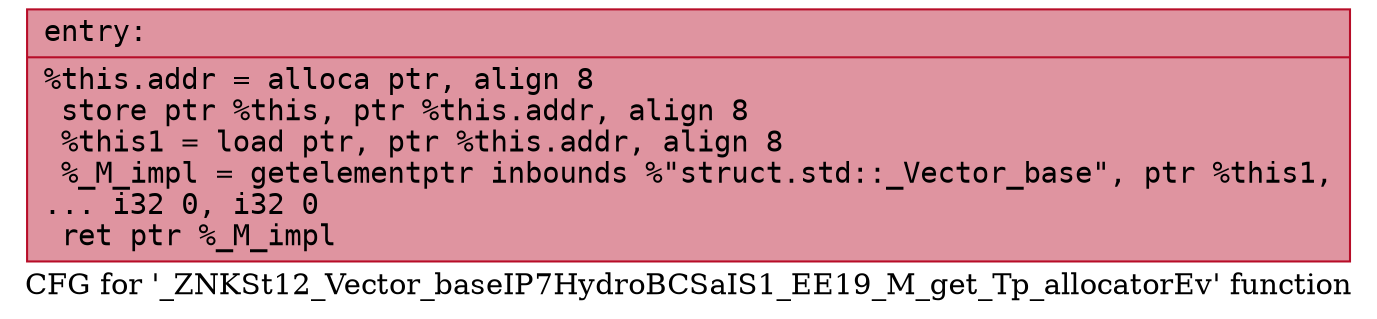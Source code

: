 digraph "CFG for '_ZNKSt12_Vector_baseIP7HydroBCSaIS1_EE19_M_get_Tp_allocatorEv' function" {
	label="CFG for '_ZNKSt12_Vector_baseIP7HydroBCSaIS1_EE19_M_get_Tp_allocatorEv' function";

	Node0x561869956140 [shape=record,color="#b70d28ff", style=filled, fillcolor="#b70d2870" fontname="Courier",label="{entry:\l|  %this.addr = alloca ptr, align 8\l  store ptr %this, ptr %this.addr, align 8\l  %this1 = load ptr, ptr %this.addr, align 8\l  %_M_impl = getelementptr inbounds %\"struct.std::_Vector_base\", ptr %this1,\l... i32 0, i32 0\l  ret ptr %_M_impl\l}"];
}
